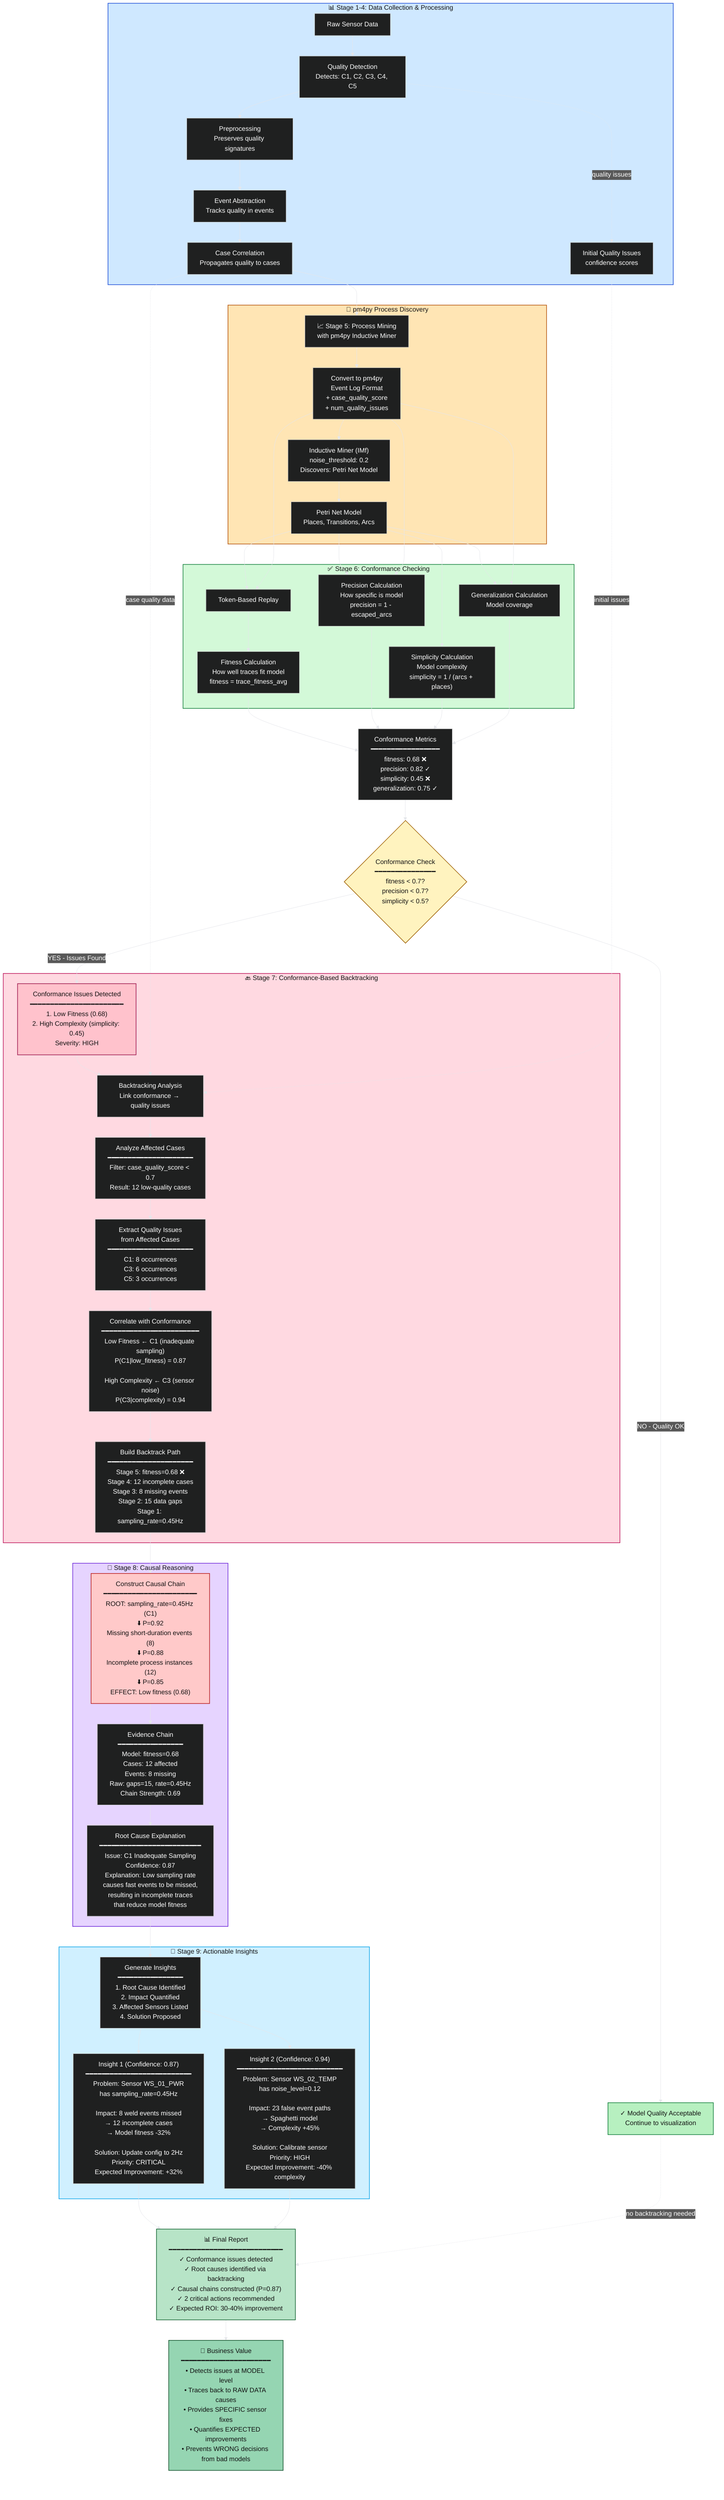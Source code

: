 %%{init: {
  "theme": "dark",
  "themeVariables": {
    "textColor": "#FFFFFF",
    "lineColor": "#E5E7EB",
    "fontSize": "16px",
    "clusterBkg": "#0B1220",
    "clusterBorder": "#93C5FD"
  }
}}%%
graph TB
  %% reuse the same nodes/edges as above, only styles differ:
  style DataCollection fill:#1E3A8A,stroke:#93C5FD,stroke-width:3px,color:#FFFFFF
  style ProcessMining fill:#7C2D12,stroke:#FCD34D,stroke-width:3px,color:#FFFFFF
  style ConformanceChecking fill:#064E3B,stroke:#6EE7B7,stroke-width:3px,color:#FFFFFF
  style Backtracking fill:#5B2339,stroke:#F9A8D4,stroke-width:3px,color:#FFFFFF
  style CausalReasoning fill:#3B1D6B,stroke:#C4B5FD,stroke-width:3px,color:#FFFFFF
  style ActionableOutput fill:#0C4A6E,stroke:#7DD3FC,stroke-width:3px,color:#FFFFFF
  style ThresholdCheck fill:#713F12,stroke:#FACC15,stroke-width:3px,color:#FFFFFF
  style ConfIssues fill:#7F1D1D,stroke:#FCA5A5,stroke-width:3px,color:#FFFFFF
  style NoIssues fill:#14532D,stroke:#86EFAC,stroke-width:3px,color:#FFFFFF
  style CausalChain fill:#7F1D1D,stroke:#FCA5A5,stroke-width:3px,color:#FFFFFF
  style FinalReport fill:#064E3B,stroke:#A7F3D0,stroke-width:3px,color:#FFFFFF
  style Value fill:#065F46,stroke:#A7F3D0,stroke-width:3px,color:#FFFFFF

    subgraph DataCollection["📊 Stage 1-4: Data Collection & Processing"]
        Raw["Raw Sensor Data"] --> Detect1["Quality Detection<br/>Detects: C1, C2, C3, C4, C5"]
        Detect1 --> Prep["Preprocessing<br/>Preserves quality signatures"]
        Prep --> Events["Event Abstraction<br/>Tracks quality in events"]
        Events --> Cases["Case Correlation<br/>Propagates quality to cases"]

        Detect1 -.quality issues.-> QI1["Initial Quality Issues<br/>confidence scores"]
    end

    Cases --> PM["📈 Stage 5: Process Mining<br/>with pm4py Inductive Miner"]

    subgraph ProcessMining["🔬 pm4py Process Discovery"]
        PM --> EventLog["Convert to pm4py<br/>Event Log Format<br/>+ case_quality_score<br/>+ num_quality_issues"]

        EventLog --> InductiveMiner["Inductive Miner (IMf)<br/>noise_threshold: 0.2<br/>Discovers: Petri Net Model"]

        InductiveMiner --> PetriNet["Petri Net Model<br/>Places, Transitions, Arcs"]
    end

    subgraph ConformanceChecking["✅ Stage 6: Conformance Checking"]
        PetriNet --> Replay["Token-Based Replay"]
        EventLog --> Replay

        Replay --> Fitness["Fitness Calculation<br/>How well traces fit model<br/>fitness = trace_fitness_avg"]

        PetriNet --> PrecisionCalc["Precision Calculation<br/>How specific is model<br/>precision = 1 - escaped_arcs"]
        EventLog --> PrecisionCalc

        PetriNet --> Simplicity["Simplicity Calculation<br/>Model complexity<br/>simplicity = 1 / (arcs + places)"]

        PetriNet --> Generalization["Generalization Calculation<br/>Model coverage"]
        EventLog --> Generalization
    end

    Fitness --> ConformanceMetrics["Conformance Metrics<br/>━━━━━━━━━━━━━━━━━<br/>fitness: 0.68 ❌<br/>precision: 0.82 ✓<br/>simplicity: 0.45 ❌<br/>generalization: 0.75 ✓"]
    PrecisionCalc --> ConformanceMetrics
    Simplicity --> ConformanceMetrics
    Generalization --> ConformanceMetrics

    ConformanceMetrics --> ThresholdCheck{"Conformance Check<br/>━━━━━━━━━━━━━━━<br/>fitness < 0.7?<br/>precision < 0.7?<br/>simplicity < 0.5?"}

    ThresholdCheck -->|"YES - Issues Found"| ConfIssues["Conformance Issues Detected<br/>━━━━━━━━━━━━━━━━━━━━━━━<br/>1. Low Fitness (0.68)<br/>2. High Complexity (simplicity: 0.45)<br/>Severity: HIGH"]

    ThresholdCheck -->|"NO - Quality OK"| NoIssues["✓ Model Quality Acceptable<br/>Continue to visualization"]

    subgraph Backtracking["🔙 Stage 7: Conformance-Based Backtracking"]
        ConfIssues --> BackTrack["Backtracking Analysis<br/>Link conformance → quality issues"]

        Cases -.case quality data.-> BackTrack
        QI1 -.initial issues.-> BackTrack

        BackTrack --> AnalyzeCases["Analyze Affected Cases<br/>━━━━━━━━━━━━━━━━━━━━━<br/>Filter: case_quality_score < 0.7<br/>Result: 12 low-quality cases"]

        AnalyzeCases --> ExtractIssues["Extract Quality Issues<br/>from Affected Cases<br/>━━━━━━━━━━━━━━━━━━━━━<br/>C1: 8 occurrences<br/>C3: 6 occurrences<br/>C5: 3 occurrences"]

        ExtractIssues --> Correlate["Correlate with Conformance<br/>━━━━━━━━━━━━━━━━━━━━━━━━<br/>Low Fitness ← C1 (inadequate sampling)<br/>P(C1|low_fitness) = 0.87<br/><br/>High Complexity ← C3 (sensor noise)<br/>P(C3|complexity) = 0.94"]

        Correlate --> BuildPath["Build Backtrack Path<br/>━━━━━━━━━━━━━━━━━━━━━<br/>Stage 5: fitness=0.68 ❌<br/>Stage 4: 12 incomplete cases<br/>Stage 3: 8 missing events<br/>Stage 2: 15 data gaps<br/>Stage 1: sampling_rate=0.45Hz"]
    end

    subgraph CausalReasoning["🧠 Stage 8: Causal Reasoning"]
        BuildPath --> CausalChain["Construct Causal Chain<br/>━━━━━━━━━━━━━━━━━━━━━━━<br/>ROOT: sampling_rate=0.45Hz (C1)<br/>⬇️ P=0.92<br/>Missing short-duration events (8)<br/>⬇️ P=0.88<br/>Incomplete process instances (12)<br/>⬇️ P=0.85<br/>EFFECT: Low fitness (0.68)"]

        CausalChain --> Evidence["Evidence Chain<br/>━━━━━━━━━━━━━━━━<br/>Model: fitness=0.68<br/>Cases: 12 affected<br/>Events: 8 missing<br/>Raw: gaps=15, rate=0.45Hz<br/>Chain Strength: 0.69"]

        Evidence --> Explanation["Root Cause Explanation<br/>━━━━━━━━━━━━━━━━━━━━━━━━━<br/>Issue: C1 Inadequate Sampling<br/>Confidence: 0.87<br/>Explanation: Low sampling rate<br/>causes fast events to be missed,<br/>resulting in incomplete traces<br/>that reduce model fitness"]
    end

    subgraph ActionableOutput["🎯 Stage 9: Actionable Insights"]
        Explanation --> Insights["Generate Insights<br/>━━━━━━━━━━━━━━━━<br/>1. Root Cause Identified<br/>2. Impact Quantified<br/>3. Affected Sensors Listed<br/>4. Solution Proposed"]

        Insights --> Insight1["Insight 1 (Confidence: 0.87)<br/>━━━━━━━━━━━━━━━━━━━━━━━━━━<br/>Problem: Sensor WS_01_PWR<br/>has sampling_rate=0.45Hz<br/><br/>Impact: 8 weld events missed<br/>→ 12 incomplete cases<br/>→ Model fitness -32%<br/><br/>Solution: Update config to 2Hz<br/>Priority: CRITICAL<br/>Expected Improvement: +32%"]

        Insights --> Insight2["Insight 2 (Confidence: 0.94)<br/>━━━━━━━━━━━━━━━━━━━━━━━━━━<br/>Problem: Sensor WS_02_TEMP<br/>has noise_level=0.12<br/><br/>Impact: 23 false event paths<br/>→ Spaghetti model<br/>→ Complexity +45%<br/><br/>Solution: Calibrate sensor<br/>Priority: HIGH<br/>Expected Improvement: -40% complexity"]
    end

    Insight1 --> FinalReport["📊 Final Report<br/>━━━━━━━━━━━━━━━━━━━━━━━━━━━━<br/>✓ Conformance issues detected<br/>✓ Root causes identified via backtracking<br/>✓ Causal chains constructed (P=0.87)<br/>✓ 2 critical actions recommended<br/>✓ Expected ROI: 30-40% improvement"]
    Insight2 --> FinalReport

    NoIssues -.no backtracking needed.-> FinalReport


    FinalReport --> Value["🎯 Business Value<br/>━━━━━━━━━━━━━━━━━━━━━━<br/>• Detects issues at MODEL level<br/>• Traces back to RAW DATA causes<br/>• Provides SPECIFIC sensor fixes<br/>• Quantifies EXPECTED improvements<br/>• Prevents WRONG decisions from bad models"]

    %% High-contrast styles (black text, darker borders)
    style DataCollection fill:#CFE8FF,stroke:#1D4ED8,stroke-width:1.5px,color:#111111
    style ProcessMining fill:#FFE5B4,stroke:#B45309,stroke-width:1.5px,color:#111111
    style ConformanceChecking fill:#D3F9D8,stroke:#15803D,stroke-width:1.5px,color:#111111
    style Backtracking fill:#FFD9E1,stroke:#BE185D,stroke-width:1.5px,color:#111111
    style CausalReasoning fill:#E6D4FF,stroke:#6D28D9,stroke-width:1.5px,color:#111111
    style ActionableOutput fill:#D0F0FF,stroke:#0EA5E9,stroke-width:1.5px,color:#111111

    style ThresholdCheck fill:#FFF3BF,stroke:#A16207,stroke-width:1.5px,color:#111111
    style ConfIssues fill:#FFC2CC,stroke:#9D174D,stroke-width:1.5px,color:#111111
    style NoIssues fill:#B7F0C0,stroke:#15803D,stroke-width:1.5px,color:#111111
    style CausalChain fill:#FFC9C9,stroke:#B91C1C,stroke-width:1.5px,color:#111111
    style FinalReport fill:#B7E4C7,stroke:#166534,stroke-width:1.5px,color:#111111
    style Value fill:#95D5B2,stroke:#14532D,stroke-width:1.5px,color:#111111